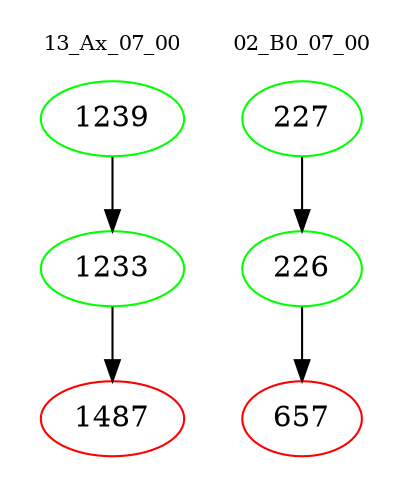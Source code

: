 digraph{
subgraph cluster_0 {
color = white
label = "13_Ax_07_00";
fontsize=10;
T0_1239 [label="1239", color="green"]
T0_1239 -> T0_1233 [color="black"]
T0_1233 [label="1233", color="green"]
T0_1233 -> T0_1487 [color="black"]
T0_1487 [label="1487", color="red"]
}
subgraph cluster_1 {
color = white
label = "02_B0_07_00";
fontsize=10;
T1_227 [label="227", color="green"]
T1_227 -> T1_226 [color="black"]
T1_226 [label="226", color="green"]
T1_226 -> T1_657 [color="black"]
T1_657 [label="657", color="red"]
}
}
